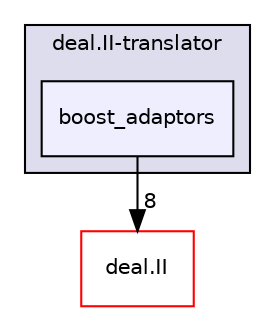 digraph "include/deal.II-translator/boost_adaptors" {
  compound=true
  node [ fontsize="10", fontname="Helvetica"];
  edge [ labelfontsize="10", labelfontname="Helvetica"];
  subgraph clusterdir_386d89ad50a3909c2af5a93b48d2c3ff {
    graph [ bgcolor="#ddddee", pencolor="black", label="deal.II-translator" fontname="Helvetica", fontsize="10", URL="dir_386d89ad50a3909c2af5a93b48d2c3ff.html"]
  dir_b9efbdbcc7aa255bcb51ffb1fb053aaf [shape=box, label="boost_adaptors", style="filled", fillcolor="#eeeeff", pencolor="black", URL="dir_b9efbdbcc7aa255bcb51ffb1fb053aaf.html"];
  }
  dir_ee90d91a514b839c31faec7a1d916f67 [shape=box label="deal.II" fillcolor="white" style="filled" color="red" URL="dir_ee90d91a514b839c31faec7a1d916f67.html"];
  dir_b9efbdbcc7aa255bcb51ffb1fb053aaf->dir_ee90d91a514b839c31faec7a1d916f67 [headlabel="8", labeldistance=1.5 headhref="dir_000072_000009.html"];
}
